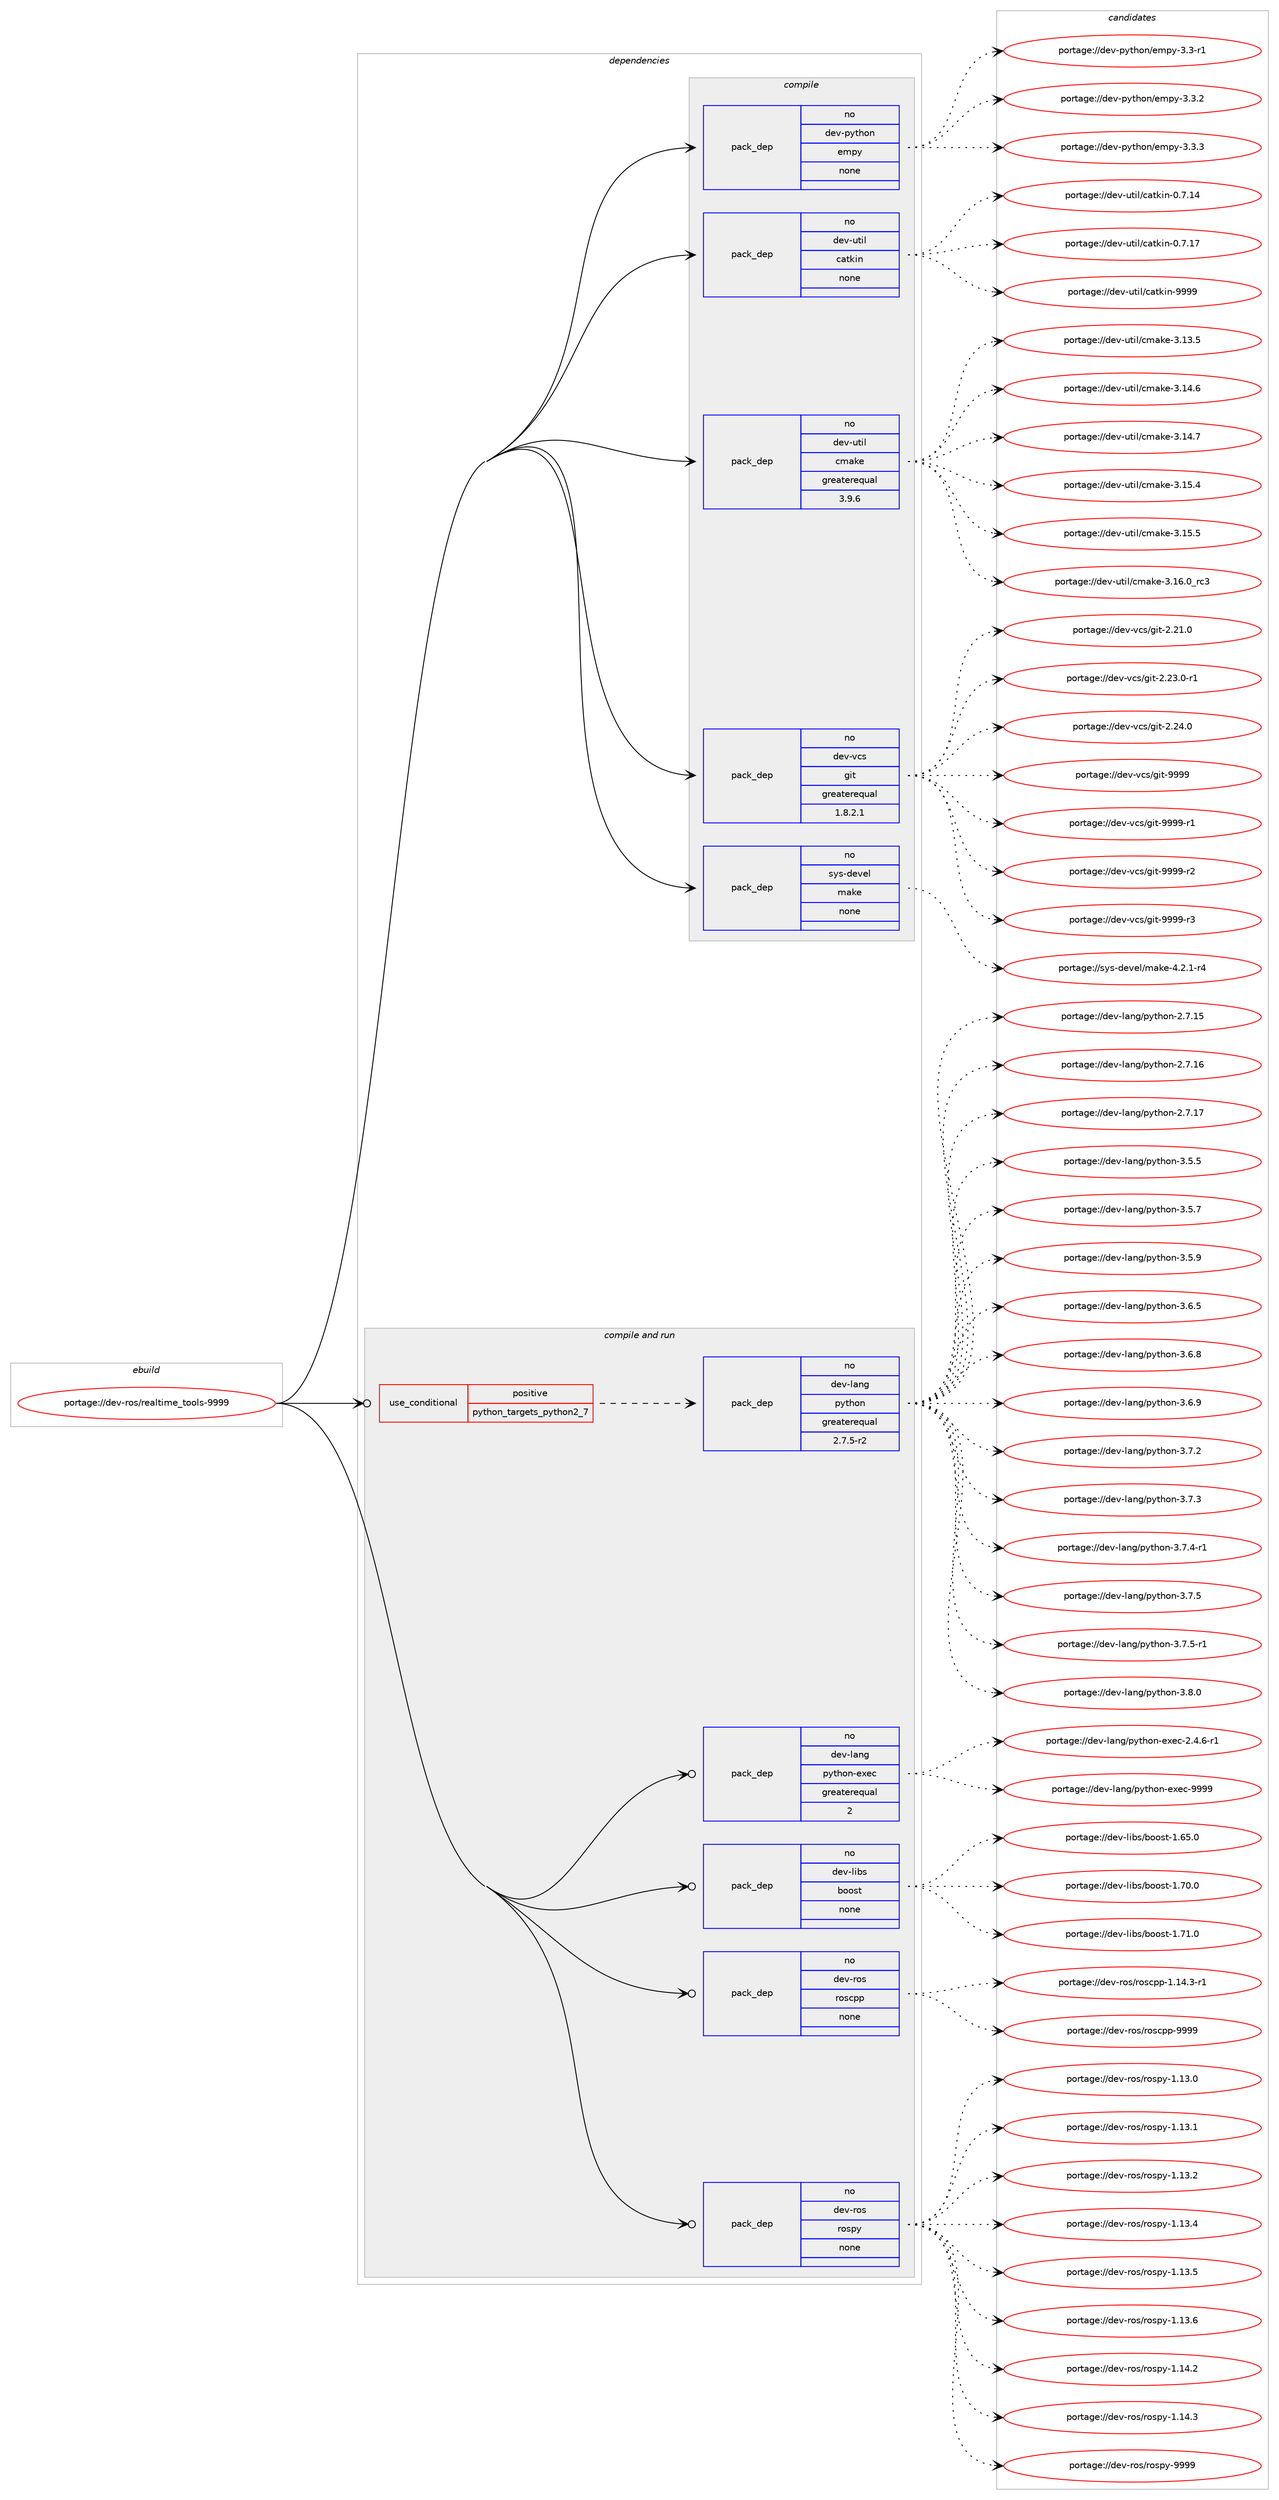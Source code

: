 digraph prolog {

# *************
# Graph options
# *************

newrank=true;
concentrate=true;
compound=true;
graph [rankdir=LR,fontname=Helvetica,fontsize=10,ranksep=1.5];#, ranksep=2.5, nodesep=0.2];
edge  [arrowhead=vee];
node  [fontname=Helvetica,fontsize=10];

# **********
# The ebuild
# **********

subgraph cluster_leftcol {
color=gray;
rank=same;
label=<<i>ebuild</i>>;
id [label="portage://dev-ros/realtime_tools-9999", color=red, width=4, href="../dev-ros/realtime_tools-9999.svg"];
}

# ****************
# The dependencies
# ****************

subgraph cluster_midcol {
color=gray;
label=<<i>dependencies</i>>;
subgraph cluster_compile {
fillcolor="#eeeeee";
style=filled;
label=<<i>compile</i>>;
subgraph pack147284 {
dependency194338 [label=<<TABLE BORDER="0" CELLBORDER="1" CELLSPACING="0" CELLPADDING="4" WIDTH="220"><TR><TD ROWSPAN="6" CELLPADDING="30">pack_dep</TD></TR><TR><TD WIDTH="110">no</TD></TR><TR><TD>dev-python</TD></TR><TR><TD>empy</TD></TR><TR><TD>none</TD></TR><TR><TD></TD></TR></TABLE>>, shape=none, color=blue];
}
id:e -> dependency194338:w [weight=20,style="solid",arrowhead="vee"];
subgraph pack147285 {
dependency194339 [label=<<TABLE BORDER="0" CELLBORDER="1" CELLSPACING="0" CELLPADDING="4" WIDTH="220"><TR><TD ROWSPAN="6" CELLPADDING="30">pack_dep</TD></TR><TR><TD WIDTH="110">no</TD></TR><TR><TD>dev-util</TD></TR><TR><TD>catkin</TD></TR><TR><TD>none</TD></TR><TR><TD></TD></TR></TABLE>>, shape=none, color=blue];
}
id:e -> dependency194339:w [weight=20,style="solid",arrowhead="vee"];
subgraph pack147286 {
dependency194340 [label=<<TABLE BORDER="0" CELLBORDER="1" CELLSPACING="0" CELLPADDING="4" WIDTH="220"><TR><TD ROWSPAN="6" CELLPADDING="30">pack_dep</TD></TR><TR><TD WIDTH="110">no</TD></TR><TR><TD>dev-util</TD></TR><TR><TD>cmake</TD></TR><TR><TD>greaterequal</TD></TR><TR><TD>3.9.6</TD></TR></TABLE>>, shape=none, color=blue];
}
id:e -> dependency194340:w [weight=20,style="solid",arrowhead="vee"];
subgraph pack147287 {
dependency194341 [label=<<TABLE BORDER="0" CELLBORDER="1" CELLSPACING="0" CELLPADDING="4" WIDTH="220"><TR><TD ROWSPAN="6" CELLPADDING="30">pack_dep</TD></TR><TR><TD WIDTH="110">no</TD></TR><TR><TD>dev-vcs</TD></TR><TR><TD>git</TD></TR><TR><TD>greaterequal</TD></TR><TR><TD>1.8.2.1</TD></TR></TABLE>>, shape=none, color=blue];
}
id:e -> dependency194341:w [weight=20,style="solid",arrowhead="vee"];
subgraph pack147288 {
dependency194342 [label=<<TABLE BORDER="0" CELLBORDER="1" CELLSPACING="0" CELLPADDING="4" WIDTH="220"><TR><TD ROWSPAN="6" CELLPADDING="30">pack_dep</TD></TR><TR><TD WIDTH="110">no</TD></TR><TR><TD>sys-devel</TD></TR><TR><TD>make</TD></TR><TR><TD>none</TD></TR><TR><TD></TD></TR></TABLE>>, shape=none, color=blue];
}
id:e -> dependency194342:w [weight=20,style="solid",arrowhead="vee"];
}
subgraph cluster_compileandrun {
fillcolor="#eeeeee";
style=filled;
label=<<i>compile and run</i>>;
subgraph cond43626 {
dependency194343 [label=<<TABLE BORDER="0" CELLBORDER="1" CELLSPACING="0" CELLPADDING="4"><TR><TD ROWSPAN="3" CELLPADDING="10">use_conditional</TD></TR><TR><TD>positive</TD></TR><TR><TD>python_targets_python2_7</TD></TR></TABLE>>, shape=none, color=red];
subgraph pack147289 {
dependency194344 [label=<<TABLE BORDER="0" CELLBORDER="1" CELLSPACING="0" CELLPADDING="4" WIDTH="220"><TR><TD ROWSPAN="6" CELLPADDING="30">pack_dep</TD></TR><TR><TD WIDTH="110">no</TD></TR><TR><TD>dev-lang</TD></TR><TR><TD>python</TD></TR><TR><TD>greaterequal</TD></TR><TR><TD>2.7.5-r2</TD></TR></TABLE>>, shape=none, color=blue];
}
dependency194343:e -> dependency194344:w [weight=20,style="dashed",arrowhead="vee"];
}
id:e -> dependency194343:w [weight=20,style="solid",arrowhead="odotvee"];
subgraph pack147290 {
dependency194345 [label=<<TABLE BORDER="0" CELLBORDER="1" CELLSPACING="0" CELLPADDING="4" WIDTH="220"><TR><TD ROWSPAN="6" CELLPADDING="30">pack_dep</TD></TR><TR><TD WIDTH="110">no</TD></TR><TR><TD>dev-lang</TD></TR><TR><TD>python-exec</TD></TR><TR><TD>greaterequal</TD></TR><TR><TD>2</TD></TR></TABLE>>, shape=none, color=blue];
}
id:e -> dependency194345:w [weight=20,style="solid",arrowhead="odotvee"];
subgraph pack147291 {
dependency194346 [label=<<TABLE BORDER="0" CELLBORDER="1" CELLSPACING="0" CELLPADDING="4" WIDTH="220"><TR><TD ROWSPAN="6" CELLPADDING="30">pack_dep</TD></TR><TR><TD WIDTH="110">no</TD></TR><TR><TD>dev-libs</TD></TR><TR><TD>boost</TD></TR><TR><TD>none</TD></TR><TR><TD></TD></TR></TABLE>>, shape=none, color=blue];
}
id:e -> dependency194346:w [weight=20,style="solid",arrowhead="odotvee"];
subgraph pack147292 {
dependency194347 [label=<<TABLE BORDER="0" CELLBORDER="1" CELLSPACING="0" CELLPADDING="4" WIDTH="220"><TR><TD ROWSPAN="6" CELLPADDING="30">pack_dep</TD></TR><TR><TD WIDTH="110">no</TD></TR><TR><TD>dev-ros</TD></TR><TR><TD>roscpp</TD></TR><TR><TD>none</TD></TR><TR><TD></TD></TR></TABLE>>, shape=none, color=blue];
}
id:e -> dependency194347:w [weight=20,style="solid",arrowhead="odotvee"];
subgraph pack147293 {
dependency194348 [label=<<TABLE BORDER="0" CELLBORDER="1" CELLSPACING="0" CELLPADDING="4" WIDTH="220"><TR><TD ROWSPAN="6" CELLPADDING="30">pack_dep</TD></TR><TR><TD WIDTH="110">no</TD></TR><TR><TD>dev-ros</TD></TR><TR><TD>rospy</TD></TR><TR><TD>none</TD></TR><TR><TD></TD></TR></TABLE>>, shape=none, color=blue];
}
id:e -> dependency194348:w [weight=20,style="solid",arrowhead="odotvee"];
}
subgraph cluster_run {
fillcolor="#eeeeee";
style=filled;
label=<<i>run</i>>;
}
}

# **************
# The candidates
# **************

subgraph cluster_choices {
rank=same;
color=gray;
label=<<i>candidates</i>>;

subgraph choice147284 {
color=black;
nodesep=1;
choiceportage1001011184511212111610411111047101109112121455146514511449 [label="portage://dev-python/empy-3.3-r1", color=red, width=4,href="../dev-python/empy-3.3-r1.svg"];
choiceportage1001011184511212111610411111047101109112121455146514650 [label="portage://dev-python/empy-3.3.2", color=red, width=4,href="../dev-python/empy-3.3.2.svg"];
choiceportage1001011184511212111610411111047101109112121455146514651 [label="portage://dev-python/empy-3.3.3", color=red, width=4,href="../dev-python/empy-3.3.3.svg"];
dependency194338:e -> choiceportage1001011184511212111610411111047101109112121455146514511449:w [style=dotted,weight="100"];
dependency194338:e -> choiceportage1001011184511212111610411111047101109112121455146514650:w [style=dotted,weight="100"];
dependency194338:e -> choiceportage1001011184511212111610411111047101109112121455146514651:w [style=dotted,weight="100"];
}
subgraph choice147285 {
color=black;
nodesep=1;
choiceportage1001011184511711610510847999711610710511045484655464952 [label="portage://dev-util/catkin-0.7.14", color=red, width=4,href="../dev-util/catkin-0.7.14.svg"];
choiceportage1001011184511711610510847999711610710511045484655464955 [label="portage://dev-util/catkin-0.7.17", color=red, width=4,href="../dev-util/catkin-0.7.17.svg"];
choiceportage100101118451171161051084799971161071051104557575757 [label="portage://dev-util/catkin-9999", color=red, width=4,href="../dev-util/catkin-9999.svg"];
dependency194339:e -> choiceportage1001011184511711610510847999711610710511045484655464952:w [style=dotted,weight="100"];
dependency194339:e -> choiceportage1001011184511711610510847999711610710511045484655464955:w [style=dotted,weight="100"];
dependency194339:e -> choiceportage100101118451171161051084799971161071051104557575757:w [style=dotted,weight="100"];
}
subgraph choice147286 {
color=black;
nodesep=1;
choiceportage1001011184511711610510847991099710710145514649514653 [label="portage://dev-util/cmake-3.13.5", color=red, width=4,href="../dev-util/cmake-3.13.5.svg"];
choiceportage1001011184511711610510847991099710710145514649524654 [label="portage://dev-util/cmake-3.14.6", color=red, width=4,href="../dev-util/cmake-3.14.6.svg"];
choiceportage1001011184511711610510847991099710710145514649524655 [label="portage://dev-util/cmake-3.14.7", color=red, width=4,href="../dev-util/cmake-3.14.7.svg"];
choiceportage1001011184511711610510847991099710710145514649534652 [label="portage://dev-util/cmake-3.15.4", color=red, width=4,href="../dev-util/cmake-3.15.4.svg"];
choiceportage1001011184511711610510847991099710710145514649534653 [label="portage://dev-util/cmake-3.15.5", color=red, width=4,href="../dev-util/cmake-3.15.5.svg"];
choiceportage1001011184511711610510847991099710710145514649544648951149951 [label="portage://dev-util/cmake-3.16.0_rc3", color=red, width=4,href="../dev-util/cmake-3.16.0_rc3.svg"];
dependency194340:e -> choiceportage1001011184511711610510847991099710710145514649514653:w [style=dotted,weight="100"];
dependency194340:e -> choiceportage1001011184511711610510847991099710710145514649524654:w [style=dotted,weight="100"];
dependency194340:e -> choiceportage1001011184511711610510847991099710710145514649524655:w [style=dotted,weight="100"];
dependency194340:e -> choiceportage1001011184511711610510847991099710710145514649534652:w [style=dotted,weight="100"];
dependency194340:e -> choiceportage1001011184511711610510847991099710710145514649534653:w [style=dotted,weight="100"];
dependency194340:e -> choiceportage1001011184511711610510847991099710710145514649544648951149951:w [style=dotted,weight="100"];
}
subgraph choice147287 {
color=black;
nodesep=1;
choiceportage10010111845118991154710310511645504650494648 [label="portage://dev-vcs/git-2.21.0", color=red, width=4,href="../dev-vcs/git-2.21.0.svg"];
choiceportage100101118451189911547103105116455046505146484511449 [label="portage://dev-vcs/git-2.23.0-r1", color=red, width=4,href="../dev-vcs/git-2.23.0-r1.svg"];
choiceportage10010111845118991154710310511645504650524648 [label="portage://dev-vcs/git-2.24.0", color=red, width=4,href="../dev-vcs/git-2.24.0.svg"];
choiceportage1001011184511899115471031051164557575757 [label="portage://dev-vcs/git-9999", color=red, width=4,href="../dev-vcs/git-9999.svg"];
choiceportage10010111845118991154710310511645575757574511449 [label="portage://dev-vcs/git-9999-r1", color=red, width=4,href="../dev-vcs/git-9999-r1.svg"];
choiceportage10010111845118991154710310511645575757574511450 [label="portage://dev-vcs/git-9999-r2", color=red, width=4,href="../dev-vcs/git-9999-r2.svg"];
choiceportage10010111845118991154710310511645575757574511451 [label="portage://dev-vcs/git-9999-r3", color=red, width=4,href="../dev-vcs/git-9999-r3.svg"];
dependency194341:e -> choiceportage10010111845118991154710310511645504650494648:w [style=dotted,weight="100"];
dependency194341:e -> choiceportage100101118451189911547103105116455046505146484511449:w [style=dotted,weight="100"];
dependency194341:e -> choiceportage10010111845118991154710310511645504650524648:w [style=dotted,weight="100"];
dependency194341:e -> choiceportage1001011184511899115471031051164557575757:w [style=dotted,weight="100"];
dependency194341:e -> choiceportage10010111845118991154710310511645575757574511449:w [style=dotted,weight="100"];
dependency194341:e -> choiceportage10010111845118991154710310511645575757574511450:w [style=dotted,weight="100"];
dependency194341:e -> choiceportage10010111845118991154710310511645575757574511451:w [style=dotted,weight="100"];
}
subgraph choice147288 {
color=black;
nodesep=1;
choiceportage1151211154510010111810110847109971071014552465046494511452 [label="portage://sys-devel/make-4.2.1-r4", color=red, width=4,href="../sys-devel/make-4.2.1-r4.svg"];
dependency194342:e -> choiceportage1151211154510010111810110847109971071014552465046494511452:w [style=dotted,weight="100"];
}
subgraph choice147289 {
color=black;
nodesep=1;
choiceportage10010111845108971101034711212111610411111045504655464953 [label="portage://dev-lang/python-2.7.15", color=red, width=4,href="../dev-lang/python-2.7.15.svg"];
choiceportage10010111845108971101034711212111610411111045504655464954 [label="portage://dev-lang/python-2.7.16", color=red, width=4,href="../dev-lang/python-2.7.16.svg"];
choiceportage10010111845108971101034711212111610411111045504655464955 [label="portage://dev-lang/python-2.7.17", color=red, width=4,href="../dev-lang/python-2.7.17.svg"];
choiceportage100101118451089711010347112121116104111110455146534653 [label="portage://dev-lang/python-3.5.5", color=red, width=4,href="../dev-lang/python-3.5.5.svg"];
choiceportage100101118451089711010347112121116104111110455146534655 [label="portage://dev-lang/python-3.5.7", color=red, width=4,href="../dev-lang/python-3.5.7.svg"];
choiceportage100101118451089711010347112121116104111110455146534657 [label="portage://dev-lang/python-3.5.9", color=red, width=4,href="../dev-lang/python-3.5.9.svg"];
choiceportage100101118451089711010347112121116104111110455146544653 [label="portage://dev-lang/python-3.6.5", color=red, width=4,href="../dev-lang/python-3.6.5.svg"];
choiceportage100101118451089711010347112121116104111110455146544656 [label="portage://dev-lang/python-3.6.8", color=red, width=4,href="../dev-lang/python-3.6.8.svg"];
choiceportage100101118451089711010347112121116104111110455146544657 [label="portage://dev-lang/python-3.6.9", color=red, width=4,href="../dev-lang/python-3.6.9.svg"];
choiceportage100101118451089711010347112121116104111110455146554650 [label="portage://dev-lang/python-3.7.2", color=red, width=4,href="../dev-lang/python-3.7.2.svg"];
choiceportage100101118451089711010347112121116104111110455146554651 [label="portage://dev-lang/python-3.7.3", color=red, width=4,href="../dev-lang/python-3.7.3.svg"];
choiceportage1001011184510897110103471121211161041111104551465546524511449 [label="portage://dev-lang/python-3.7.4-r1", color=red, width=4,href="../dev-lang/python-3.7.4-r1.svg"];
choiceportage100101118451089711010347112121116104111110455146554653 [label="portage://dev-lang/python-3.7.5", color=red, width=4,href="../dev-lang/python-3.7.5.svg"];
choiceportage1001011184510897110103471121211161041111104551465546534511449 [label="portage://dev-lang/python-3.7.5-r1", color=red, width=4,href="../dev-lang/python-3.7.5-r1.svg"];
choiceportage100101118451089711010347112121116104111110455146564648 [label="portage://dev-lang/python-3.8.0", color=red, width=4,href="../dev-lang/python-3.8.0.svg"];
dependency194344:e -> choiceportage10010111845108971101034711212111610411111045504655464953:w [style=dotted,weight="100"];
dependency194344:e -> choiceportage10010111845108971101034711212111610411111045504655464954:w [style=dotted,weight="100"];
dependency194344:e -> choiceportage10010111845108971101034711212111610411111045504655464955:w [style=dotted,weight="100"];
dependency194344:e -> choiceportage100101118451089711010347112121116104111110455146534653:w [style=dotted,weight="100"];
dependency194344:e -> choiceportage100101118451089711010347112121116104111110455146534655:w [style=dotted,weight="100"];
dependency194344:e -> choiceportage100101118451089711010347112121116104111110455146534657:w [style=dotted,weight="100"];
dependency194344:e -> choiceportage100101118451089711010347112121116104111110455146544653:w [style=dotted,weight="100"];
dependency194344:e -> choiceportage100101118451089711010347112121116104111110455146544656:w [style=dotted,weight="100"];
dependency194344:e -> choiceportage100101118451089711010347112121116104111110455146544657:w [style=dotted,weight="100"];
dependency194344:e -> choiceportage100101118451089711010347112121116104111110455146554650:w [style=dotted,weight="100"];
dependency194344:e -> choiceportage100101118451089711010347112121116104111110455146554651:w [style=dotted,weight="100"];
dependency194344:e -> choiceportage1001011184510897110103471121211161041111104551465546524511449:w [style=dotted,weight="100"];
dependency194344:e -> choiceportage100101118451089711010347112121116104111110455146554653:w [style=dotted,weight="100"];
dependency194344:e -> choiceportage1001011184510897110103471121211161041111104551465546534511449:w [style=dotted,weight="100"];
dependency194344:e -> choiceportage100101118451089711010347112121116104111110455146564648:w [style=dotted,weight="100"];
}
subgraph choice147290 {
color=black;
nodesep=1;
choiceportage10010111845108971101034711212111610411111045101120101994550465246544511449 [label="portage://dev-lang/python-exec-2.4.6-r1", color=red, width=4,href="../dev-lang/python-exec-2.4.6-r1.svg"];
choiceportage10010111845108971101034711212111610411111045101120101994557575757 [label="portage://dev-lang/python-exec-9999", color=red, width=4,href="../dev-lang/python-exec-9999.svg"];
dependency194345:e -> choiceportage10010111845108971101034711212111610411111045101120101994550465246544511449:w [style=dotted,weight="100"];
dependency194345:e -> choiceportage10010111845108971101034711212111610411111045101120101994557575757:w [style=dotted,weight="100"];
}
subgraph choice147291 {
color=black;
nodesep=1;
choiceportage1001011184510810598115479811111111511645494654534648 [label="portage://dev-libs/boost-1.65.0", color=red, width=4,href="../dev-libs/boost-1.65.0.svg"];
choiceportage1001011184510810598115479811111111511645494655484648 [label="portage://dev-libs/boost-1.70.0", color=red, width=4,href="../dev-libs/boost-1.70.0.svg"];
choiceportage1001011184510810598115479811111111511645494655494648 [label="portage://dev-libs/boost-1.71.0", color=red, width=4,href="../dev-libs/boost-1.71.0.svg"];
dependency194346:e -> choiceportage1001011184510810598115479811111111511645494654534648:w [style=dotted,weight="100"];
dependency194346:e -> choiceportage1001011184510810598115479811111111511645494655484648:w [style=dotted,weight="100"];
dependency194346:e -> choiceportage1001011184510810598115479811111111511645494655494648:w [style=dotted,weight="100"];
}
subgraph choice147292 {
color=black;
nodesep=1;
choiceportage100101118451141111154711411111599112112454946495246514511449 [label="portage://dev-ros/roscpp-1.14.3-r1", color=red, width=4,href="../dev-ros/roscpp-1.14.3-r1.svg"];
choiceportage1001011184511411111547114111115991121124557575757 [label="portage://dev-ros/roscpp-9999", color=red, width=4,href="../dev-ros/roscpp-9999.svg"];
dependency194347:e -> choiceportage100101118451141111154711411111599112112454946495246514511449:w [style=dotted,weight="100"];
dependency194347:e -> choiceportage1001011184511411111547114111115991121124557575757:w [style=dotted,weight="100"];
}
subgraph choice147293 {
color=black;
nodesep=1;
choiceportage100101118451141111154711411111511212145494649514648 [label="portage://dev-ros/rospy-1.13.0", color=red, width=4,href="../dev-ros/rospy-1.13.0.svg"];
choiceportage100101118451141111154711411111511212145494649514649 [label="portage://dev-ros/rospy-1.13.1", color=red, width=4,href="../dev-ros/rospy-1.13.1.svg"];
choiceportage100101118451141111154711411111511212145494649514650 [label="portage://dev-ros/rospy-1.13.2", color=red, width=4,href="../dev-ros/rospy-1.13.2.svg"];
choiceportage100101118451141111154711411111511212145494649514652 [label="portage://dev-ros/rospy-1.13.4", color=red, width=4,href="../dev-ros/rospy-1.13.4.svg"];
choiceportage100101118451141111154711411111511212145494649514653 [label="portage://dev-ros/rospy-1.13.5", color=red, width=4,href="../dev-ros/rospy-1.13.5.svg"];
choiceportage100101118451141111154711411111511212145494649514654 [label="portage://dev-ros/rospy-1.13.6", color=red, width=4,href="../dev-ros/rospy-1.13.6.svg"];
choiceportage100101118451141111154711411111511212145494649524650 [label="portage://dev-ros/rospy-1.14.2", color=red, width=4,href="../dev-ros/rospy-1.14.2.svg"];
choiceportage100101118451141111154711411111511212145494649524651 [label="portage://dev-ros/rospy-1.14.3", color=red, width=4,href="../dev-ros/rospy-1.14.3.svg"];
choiceportage10010111845114111115471141111151121214557575757 [label="portage://dev-ros/rospy-9999", color=red, width=4,href="../dev-ros/rospy-9999.svg"];
dependency194348:e -> choiceportage100101118451141111154711411111511212145494649514648:w [style=dotted,weight="100"];
dependency194348:e -> choiceportage100101118451141111154711411111511212145494649514649:w [style=dotted,weight="100"];
dependency194348:e -> choiceportage100101118451141111154711411111511212145494649514650:w [style=dotted,weight="100"];
dependency194348:e -> choiceportage100101118451141111154711411111511212145494649514652:w [style=dotted,weight="100"];
dependency194348:e -> choiceportage100101118451141111154711411111511212145494649514653:w [style=dotted,weight="100"];
dependency194348:e -> choiceportage100101118451141111154711411111511212145494649514654:w [style=dotted,weight="100"];
dependency194348:e -> choiceportage100101118451141111154711411111511212145494649524650:w [style=dotted,weight="100"];
dependency194348:e -> choiceportage100101118451141111154711411111511212145494649524651:w [style=dotted,weight="100"];
dependency194348:e -> choiceportage10010111845114111115471141111151121214557575757:w [style=dotted,weight="100"];
}
}

}
